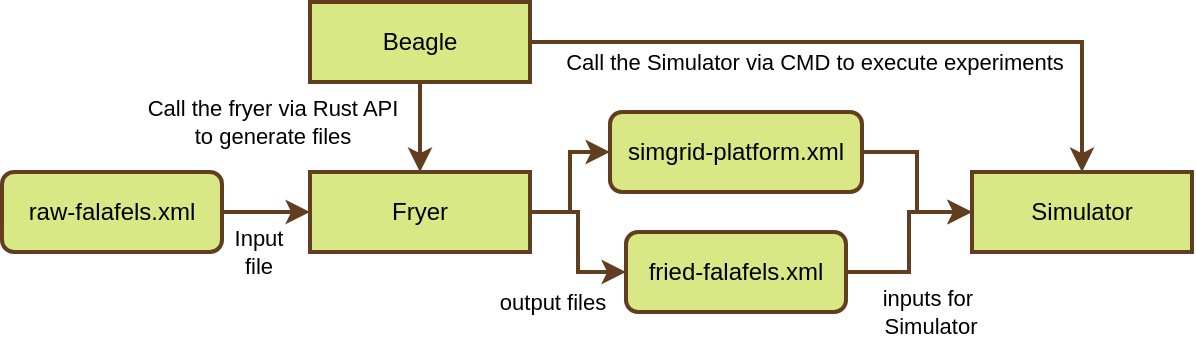 <mxfile version="24.7.7">
  <diagram name="Page-1" id="VZhvdZ_iOxEHKRR_BR3-">
    <mxGraphModel dx="874" dy="454" grid="1" gridSize="10" guides="1" tooltips="1" connect="1" arrows="1" fold="1" page="1" pageScale="1" pageWidth="850" pageHeight="1100" math="0" shadow="0">
      <root>
        <mxCell id="0" />
        <mxCell id="1" parent="0" />
        <mxCell id="drJVJyYPGjy8G6QRevCB-7" style="edgeStyle=orthogonalEdgeStyle;rounded=0;orthogonalLoop=1;jettySize=auto;html=1;entryX=0.5;entryY=0;entryDx=0;entryDy=0;strokeColor=#613E20;strokeWidth=2;" edge="1" parent="1" source="drJVJyYPGjy8G6QRevCB-3" target="drJVJyYPGjy8G6QRevCB-4">
          <mxGeometry relative="1" as="geometry" />
        </mxCell>
        <mxCell id="drJVJyYPGjy8G6QRevCB-18" value="Call the fryer via Rust API&lt;div&gt;to generate files&lt;/div&gt;" style="edgeLabel;html=1;align=center;verticalAlign=middle;resizable=0;points=[];" vertex="1" connectable="0" parent="drJVJyYPGjy8G6QRevCB-7">
          <mxGeometry x="-0.072" y="2" relative="1" as="geometry">
            <mxPoint x="-76" y="-1" as="offset" />
          </mxGeometry>
        </mxCell>
        <mxCell id="drJVJyYPGjy8G6QRevCB-20" style="edgeStyle=orthogonalEdgeStyle;rounded=0;orthogonalLoop=1;jettySize=auto;html=1;entryX=0.5;entryY=0;entryDx=0;entryDy=0;strokeColor=#613E20;strokeWidth=2;" edge="1" parent="1" source="drJVJyYPGjy8G6QRevCB-3" target="drJVJyYPGjy8G6QRevCB-13">
          <mxGeometry relative="1" as="geometry" />
        </mxCell>
        <mxCell id="drJVJyYPGjy8G6QRevCB-21" value="Call the Simulator via CMD to execute experiments" style="edgeLabel;html=1;align=center;verticalAlign=middle;resizable=0;points=[];" vertex="1" connectable="0" parent="drJVJyYPGjy8G6QRevCB-20">
          <mxGeometry x="-0.35" y="3" relative="1" as="geometry">
            <mxPoint x="31" y="13" as="offset" />
          </mxGeometry>
        </mxCell>
        <mxCell id="drJVJyYPGjy8G6QRevCB-3" value="Beagle" style="rounded=0;whiteSpace=wrap;html=1;fillColor=#D7E884;strokeColor=#613E20;strokeWidth=2;" vertex="1" parent="1">
          <mxGeometry x="579" y="300" width="110" height="40" as="geometry" />
        </mxCell>
        <mxCell id="drJVJyYPGjy8G6QRevCB-11" style="edgeStyle=orthogonalEdgeStyle;rounded=0;orthogonalLoop=1;jettySize=auto;html=1;entryX=0;entryY=0.5;entryDx=0;entryDy=0;strokeColor=#613E20;strokeWidth=2;" edge="1" parent="1" source="drJVJyYPGjy8G6QRevCB-4" target="drJVJyYPGjy8G6QRevCB-9">
          <mxGeometry relative="1" as="geometry" />
        </mxCell>
        <mxCell id="drJVJyYPGjy8G6QRevCB-12" style="edgeStyle=orthogonalEdgeStyle;rounded=0;orthogonalLoop=1;jettySize=auto;html=1;entryX=0;entryY=0.5;entryDx=0;entryDy=0;strokeColor=#613E20;strokeWidth=2;" edge="1" parent="1" source="drJVJyYPGjy8G6QRevCB-4" target="drJVJyYPGjy8G6QRevCB-10">
          <mxGeometry relative="1" as="geometry" />
        </mxCell>
        <mxCell id="drJVJyYPGjy8G6QRevCB-17" value="output files" style="edgeLabel;html=1;align=center;verticalAlign=middle;resizable=0;points=[];" vertex="1" connectable="0" parent="drJVJyYPGjy8G6QRevCB-12">
          <mxGeometry x="-0.059" y="1" relative="1" as="geometry">
            <mxPoint x="-14" y="32" as="offset" />
          </mxGeometry>
        </mxCell>
        <mxCell id="drJVJyYPGjy8G6QRevCB-4" value="Fryer" style="rounded=0;whiteSpace=wrap;html=1;fillColor=#D7E884;strokeColor=#613E20;strokeWidth=2;" vertex="1" parent="1">
          <mxGeometry x="579" y="385" width="110" height="40" as="geometry" />
        </mxCell>
        <mxCell id="drJVJyYPGjy8G6QRevCB-6" style="edgeStyle=orthogonalEdgeStyle;rounded=0;orthogonalLoop=1;jettySize=auto;html=1;entryX=0;entryY=0.5;entryDx=0;entryDy=0;strokeColor=#613E20;strokeWidth=2;" edge="1" parent="1" source="drJVJyYPGjy8G6QRevCB-5" target="drJVJyYPGjy8G6QRevCB-4">
          <mxGeometry relative="1" as="geometry" />
        </mxCell>
        <mxCell id="drJVJyYPGjy8G6QRevCB-16" value="Input&lt;div&gt;file&lt;/div&gt;" style="edgeLabel;html=1;align=center;verticalAlign=middle;resizable=0;points=[];" vertex="1" connectable="0" parent="drJVJyYPGjy8G6QRevCB-6">
          <mxGeometry x="-0.201" y="-1" relative="1" as="geometry">
            <mxPoint y="19" as="offset" />
          </mxGeometry>
        </mxCell>
        <mxCell id="drJVJyYPGjy8G6QRevCB-5" value="raw-falafels.xml" style="rounded=1;whiteSpace=wrap;html=1;fillColor=#D7E884;strokeColor=#613E20;strokeWidth=2;" vertex="1" parent="1">
          <mxGeometry x="425" y="385" width="110" height="40" as="geometry" />
        </mxCell>
        <mxCell id="drJVJyYPGjy8G6QRevCB-14" style="edgeStyle=orthogonalEdgeStyle;rounded=0;orthogonalLoop=1;jettySize=auto;html=1;entryX=0;entryY=0.5;entryDx=0;entryDy=0;strokeColor=#613E20;strokeWidth=2;" edge="1" parent="1" source="drJVJyYPGjy8G6QRevCB-9" target="drJVJyYPGjy8G6QRevCB-13">
          <mxGeometry relative="1" as="geometry" />
        </mxCell>
        <mxCell id="drJVJyYPGjy8G6QRevCB-9" value="simgrid-platform.xml" style="rounded=1;whiteSpace=wrap;html=1;fillColor=#D7E884;strokeColor=#613E20;strokeWidth=2;" vertex="1" parent="1">
          <mxGeometry x="729" y="355" width="126" height="40" as="geometry" />
        </mxCell>
        <mxCell id="drJVJyYPGjy8G6QRevCB-15" style="edgeStyle=orthogonalEdgeStyle;rounded=0;orthogonalLoop=1;jettySize=auto;html=1;entryX=0;entryY=0.5;entryDx=0;entryDy=0;strokeColor=#613E20;strokeWidth=2;" edge="1" parent="1" source="drJVJyYPGjy8G6QRevCB-10" target="drJVJyYPGjy8G6QRevCB-13">
          <mxGeometry relative="1" as="geometry" />
        </mxCell>
        <mxCell id="drJVJyYPGjy8G6QRevCB-19" value="inputs for&amp;nbsp;&lt;div&gt;Simulator&lt;/div&gt;" style="edgeLabel;html=1;align=center;verticalAlign=middle;resizable=0;points=[];" vertex="1" connectable="0" parent="drJVJyYPGjy8G6QRevCB-15">
          <mxGeometry x="0.539" y="-1" relative="1" as="geometry">
            <mxPoint y="49" as="offset" />
          </mxGeometry>
        </mxCell>
        <mxCell id="drJVJyYPGjy8G6QRevCB-10" value="fried-falafels.xml" style="rounded=1;whiteSpace=wrap;html=1;fillColor=#D7E884;strokeColor=#613E20;strokeWidth=2;" vertex="1" parent="1">
          <mxGeometry x="737" y="415" width="110" height="40" as="geometry" />
        </mxCell>
        <mxCell id="drJVJyYPGjy8G6QRevCB-13" value="Simulator" style="rounded=0;whiteSpace=wrap;html=1;fillColor=#D7E884;strokeColor=#613E20;strokeWidth=2;" vertex="1" parent="1">
          <mxGeometry x="910" y="385" width="110" height="40" as="geometry" />
        </mxCell>
      </root>
    </mxGraphModel>
  </diagram>
</mxfile>
